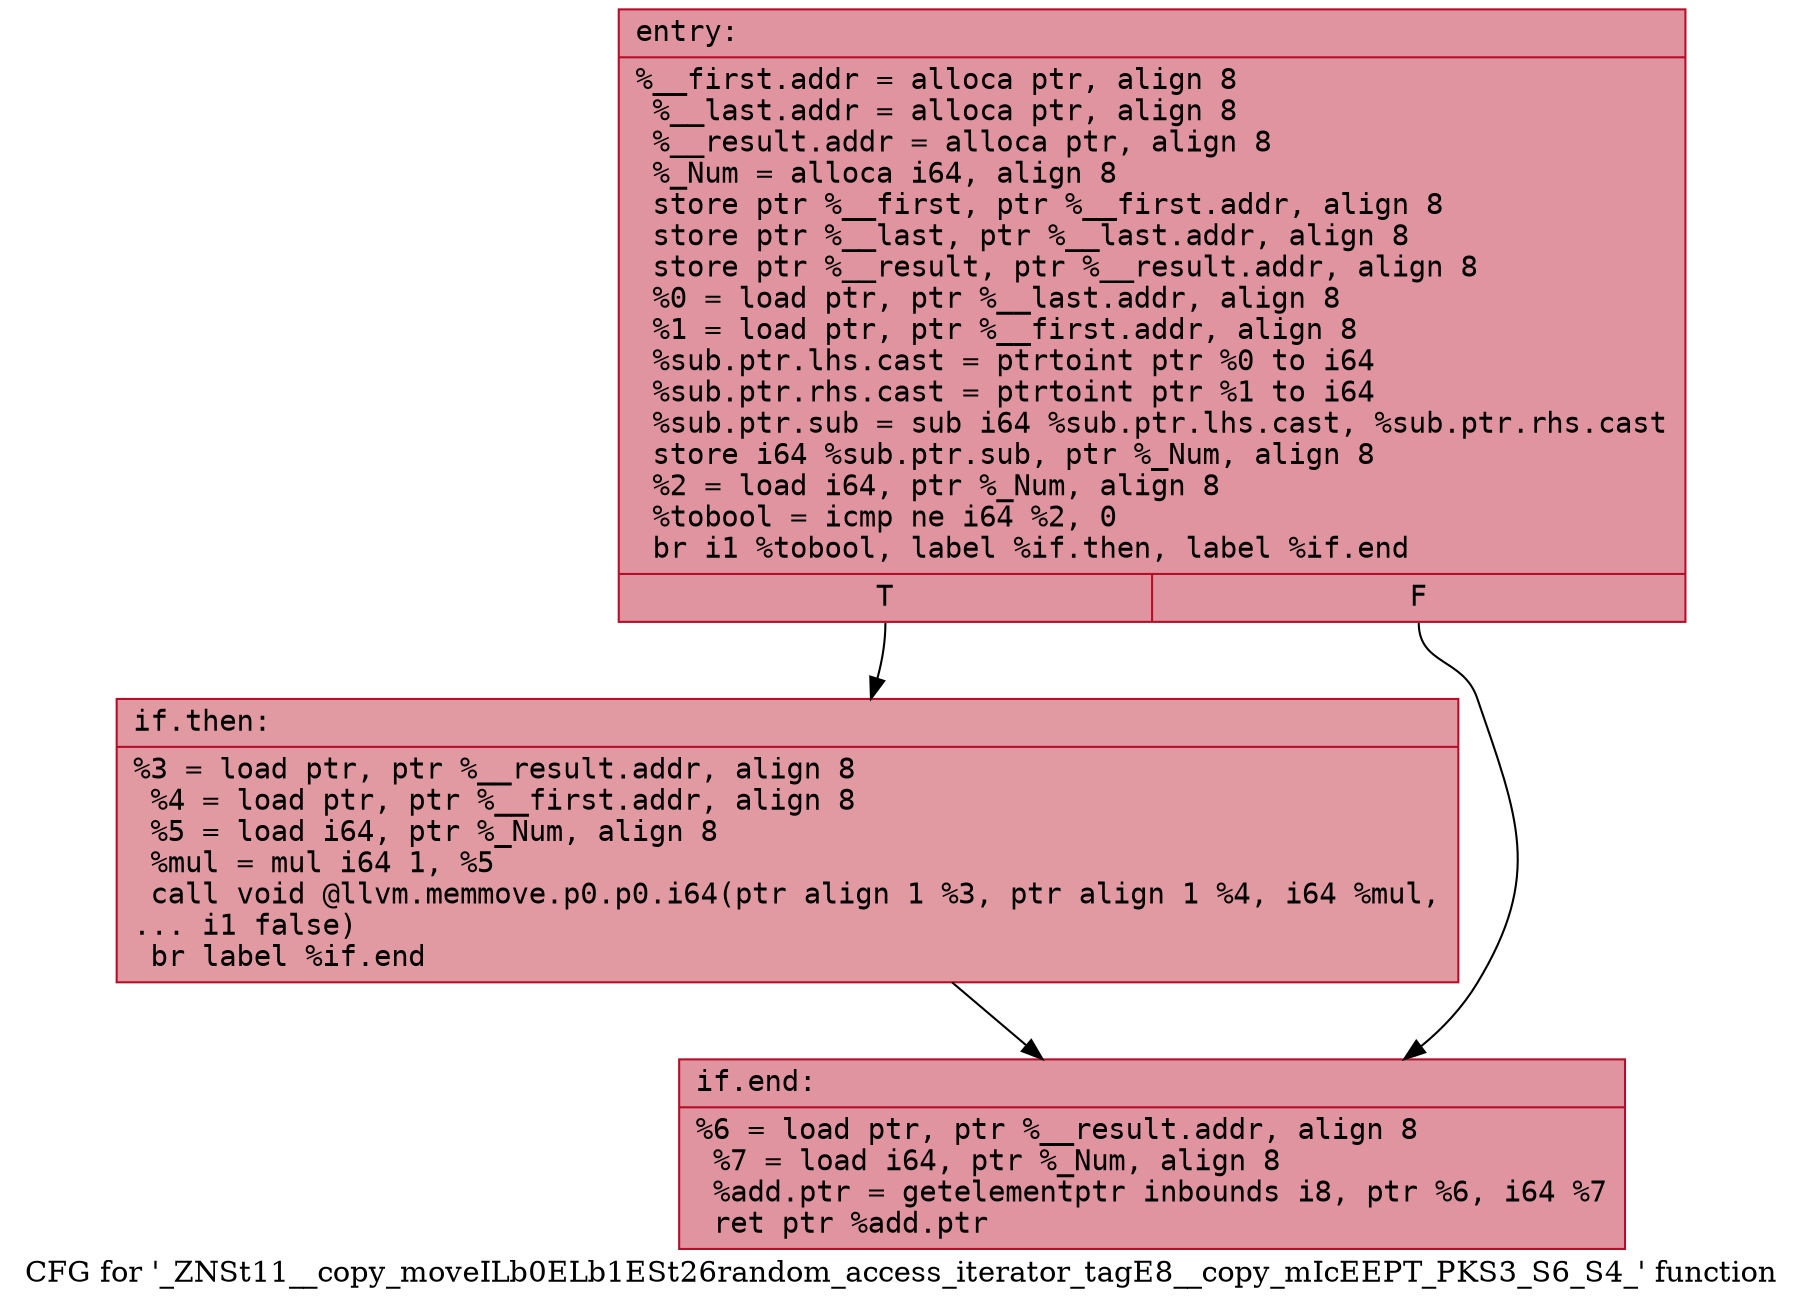 digraph "CFG for '_ZNSt11__copy_moveILb0ELb1ESt26random_access_iterator_tagE8__copy_mIcEEPT_PKS3_S6_S4_' function" {
	label="CFG for '_ZNSt11__copy_moveILb0ELb1ESt26random_access_iterator_tagE8__copy_mIcEEPT_PKS3_S6_S4_' function";

	Node0x556bfebb6bb0 [shape=record,color="#b70d28ff", style=filled, fillcolor="#b70d2870" fontname="Courier",label="{entry:\l|  %__first.addr = alloca ptr, align 8\l  %__last.addr = alloca ptr, align 8\l  %__result.addr = alloca ptr, align 8\l  %_Num = alloca i64, align 8\l  store ptr %__first, ptr %__first.addr, align 8\l  store ptr %__last, ptr %__last.addr, align 8\l  store ptr %__result, ptr %__result.addr, align 8\l  %0 = load ptr, ptr %__last.addr, align 8\l  %1 = load ptr, ptr %__first.addr, align 8\l  %sub.ptr.lhs.cast = ptrtoint ptr %0 to i64\l  %sub.ptr.rhs.cast = ptrtoint ptr %1 to i64\l  %sub.ptr.sub = sub i64 %sub.ptr.lhs.cast, %sub.ptr.rhs.cast\l  store i64 %sub.ptr.sub, ptr %_Num, align 8\l  %2 = load i64, ptr %_Num, align 8\l  %tobool = icmp ne i64 %2, 0\l  br i1 %tobool, label %if.then, label %if.end\l|{<s0>T|<s1>F}}"];
	Node0x556bfebb6bb0:s0 -> Node0x556bfebb7510[tooltip="entry -> if.then\nProbability 62.50%" ];
	Node0x556bfebb6bb0:s1 -> Node0x556bfebb7720[tooltip="entry -> if.end\nProbability 37.50%" ];
	Node0x556bfebb7510 [shape=record,color="#b70d28ff", style=filled, fillcolor="#bb1b2c70" fontname="Courier",label="{if.then:\l|  %3 = load ptr, ptr %__result.addr, align 8\l  %4 = load ptr, ptr %__first.addr, align 8\l  %5 = load i64, ptr %_Num, align 8\l  %mul = mul i64 1, %5\l  call void @llvm.memmove.p0.p0.i64(ptr align 1 %3, ptr align 1 %4, i64 %mul,\l... i1 false)\l  br label %if.end\l}"];
	Node0x556bfebb7510 -> Node0x556bfebb7720[tooltip="if.then -> if.end\nProbability 100.00%" ];
	Node0x556bfebb7720 [shape=record,color="#b70d28ff", style=filled, fillcolor="#b70d2870" fontname="Courier",label="{if.end:\l|  %6 = load ptr, ptr %__result.addr, align 8\l  %7 = load i64, ptr %_Num, align 8\l  %add.ptr = getelementptr inbounds i8, ptr %6, i64 %7\l  ret ptr %add.ptr\l}"];
}

